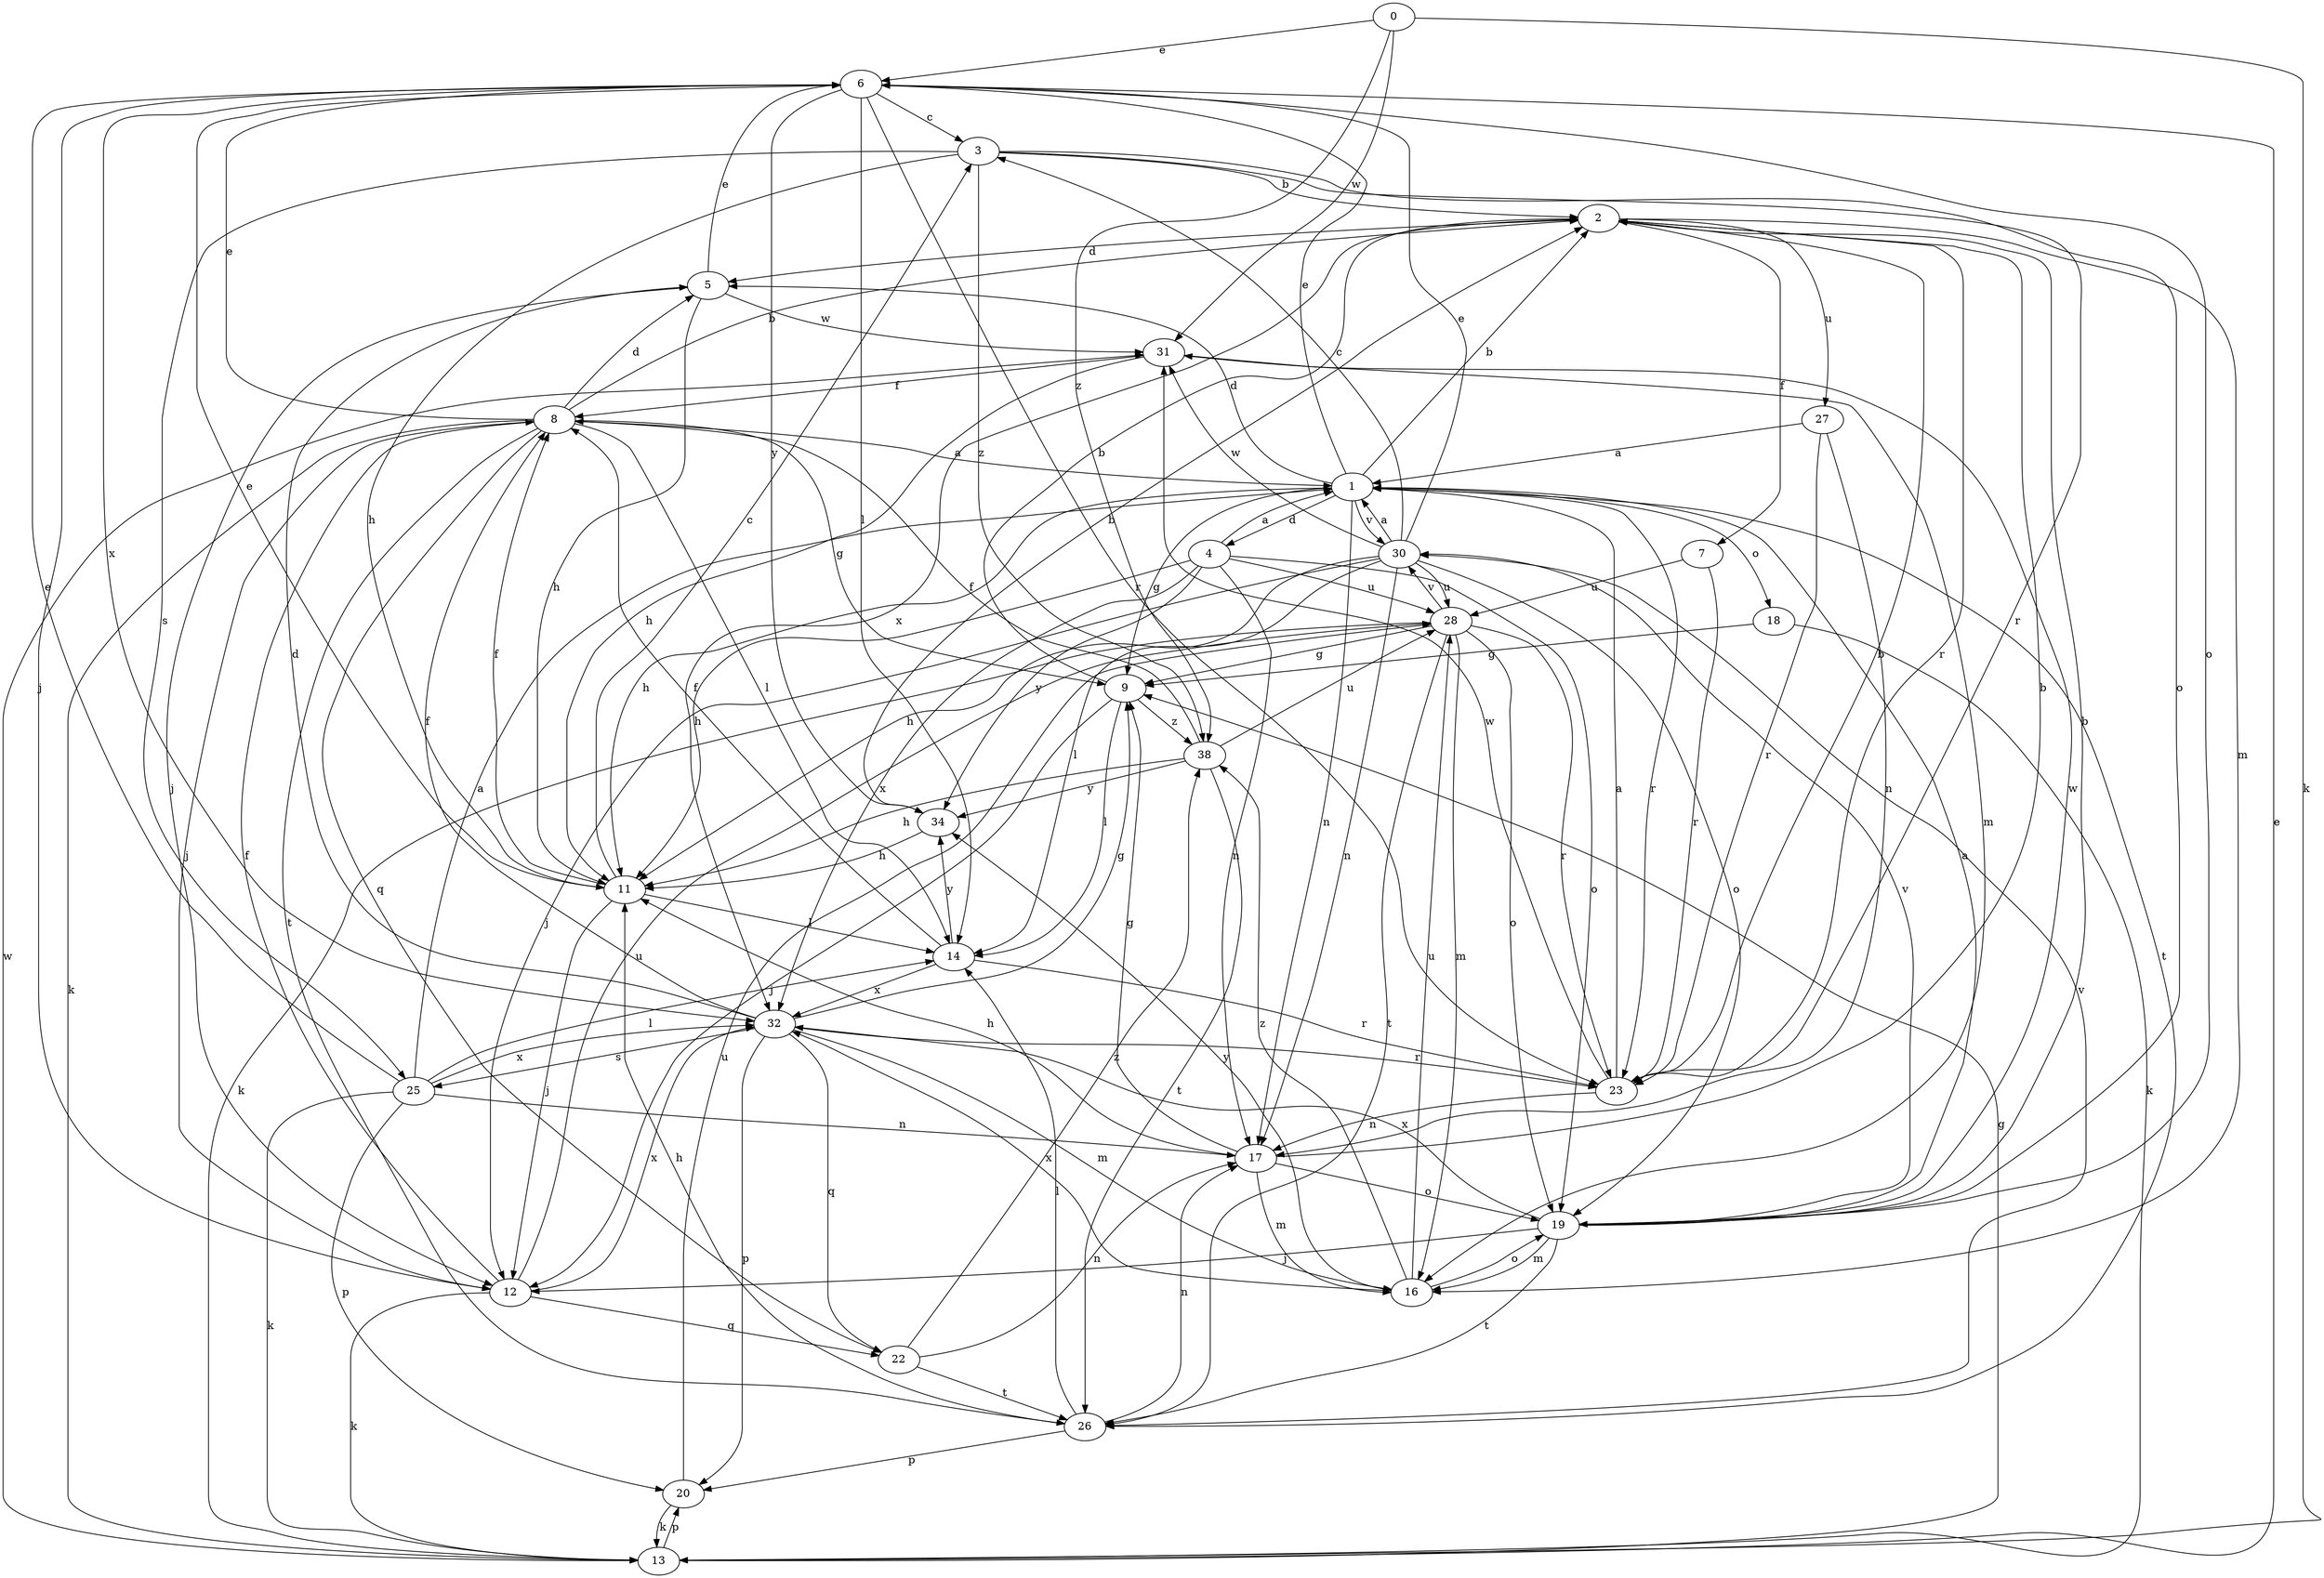strict digraph  {
0;
1;
2;
3;
4;
5;
6;
7;
8;
9;
11;
12;
13;
14;
16;
17;
18;
19;
20;
22;
23;
25;
26;
27;
28;
30;
31;
32;
34;
38;
0 -> 6  [label=e];
0 -> 13  [label=k];
0 -> 31  [label=w];
0 -> 38  [label=z];
1 -> 2  [label=b];
1 -> 4  [label=d];
1 -> 5  [label=d];
1 -> 6  [label=e];
1 -> 9  [label=g];
1 -> 11  [label=h];
1 -> 17  [label=n];
1 -> 18  [label=o];
1 -> 23  [label=r];
1 -> 26  [label=t];
1 -> 30  [label=v];
2 -> 5  [label=d];
2 -> 7  [label=f];
2 -> 16  [label=m];
2 -> 23  [label=r];
2 -> 27  [label=u];
2 -> 32  [label=x];
3 -> 2  [label=b];
3 -> 11  [label=h];
3 -> 19  [label=o];
3 -> 23  [label=r];
3 -> 25  [label=s];
3 -> 38  [label=z];
4 -> 1  [label=a];
4 -> 11  [label=h];
4 -> 17  [label=n];
4 -> 19  [label=o];
4 -> 28  [label=u];
4 -> 32  [label=x];
4 -> 34  [label=y];
5 -> 6  [label=e];
5 -> 11  [label=h];
5 -> 12  [label=j];
5 -> 31  [label=w];
6 -> 3  [label=c];
6 -> 12  [label=j];
6 -> 14  [label=l];
6 -> 19  [label=o];
6 -> 23  [label=r];
6 -> 32  [label=x];
6 -> 34  [label=y];
7 -> 23  [label=r];
7 -> 28  [label=u];
8 -> 1  [label=a];
8 -> 2  [label=b];
8 -> 5  [label=d];
8 -> 6  [label=e];
8 -> 9  [label=g];
8 -> 12  [label=j];
8 -> 13  [label=k];
8 -> 14  [label=l];
8 -> 22  [label=q];
8 -> 26  [label=t];
9 -> 2  [label=b];
9 -> 12  [label=j];
9 -> 14  [label=l];
9 -> 38  [label=z];
11 -> 3  [label=c];
11 -> 6  [label=e];
11 -> 8  [label=f];
11 -> 12  [label=j];
11 -> 14  [label=l];
12 -> 8  [label=f];
12 -> 13  [label=k];
12 -> 22  [label=q];
12 -> 28  [label=u];
12 -> 32  [label=x];
13 -> 6  [label=e];
13 -> 9  [label=g];
13 -> 20  [label=p];
13 -> 31  [label=w];
14 -> 8  [label=f];
14 -> 23  [label=r];
14 -> 32  [label=x];
14 -> 34  [label=y];
16 -> 19  [label=o];
16 -> 28  [label=u];
16 -> 32  [label=x];
16 -> 34  [label=y];
16 -> 38  [label=z];
17 -> 2  [label=b];
17 -> 9  [label=g];
17 -> 11  [label=h];
17 -> 16  [label=m];
17 -> 19  [label=o];
18 -> 9  [label=g];
18 -> 13  [label=k];
19 -> 1  [label=a];
19 -> 2  [label=b];
19 -> 12  [label=j];
19 -> 16  [label=m];
19 -> 26  [label=t];
19 -> 30  [label=v];
19 -> 31  [label=w];
19 -> 32  [label=x];
20 -> 13  [label=k];
20 -> 28  [label=u];
22 -> 17  [label=n];
22 -> 26  [label=t];
22 -> 38  [label=z];
23 -> 1  [label=a];
23 -> 2  [label=b];
23 -> 17  [label=n];
23 -> 31  [label=w];
25 -> 1  [label=a];
25 -> 6  [label=e];
25 -> 13  [label=k];
25 -> 14  [label=l];
25 -> 17  [label=n];
25 -> 20  [label=p];
25 -> 32  [label=x];
26 -> 11  [label=h];
26 -> 14  [label=l];
26 -> 17  [label=n];
26 -> 20  [label=p];
26 -> 30  [label=v];
27 -> 1  [label=a];
27 -> 17  [label=n];
27 -> 23  [label=r];
28 -> 9  [label=g];
28 -> 13  [label=k];
28 -> 16  [label=m];
28 -> 19  [label=o];
28 -> 23  [label=r];
28 -> 26  [label=t];
28 -> 30  [label=v];
30 -> 1  [label=a];
30 -> 3  [label=c];
30 -> 6  [label=e];
30 -> 11  [label=h];
30 -> 12  [label=j];
30 -> 14  [label=l];
30 -> 17  [label=n];
30 -> 19  [label=o];
30 -> 28  [label=u];
30 -> 31  [label=w];
31 -> 8  [label=f];
31 -> 11  [label=h];
31 -> 16  [label=m];
32 -> 5  [label=d];
32 -> 8  [label=f];
32 -> 9  [label=g];
32 -> 16  [label=m];
32 -> 20  [label=p];
32 -> 22  [label=q];
32 -> 23  [label=r];
32 -> 25  [label=s];
34 -> 2  [label=b];
34 -> 11  [label=h];
38 -> 8  [label=f];
38 -> 11  [label=h];
38 -> 26  [label=t];
38 -> 28  [label=u];
38 -> 34  [label=y];
}

